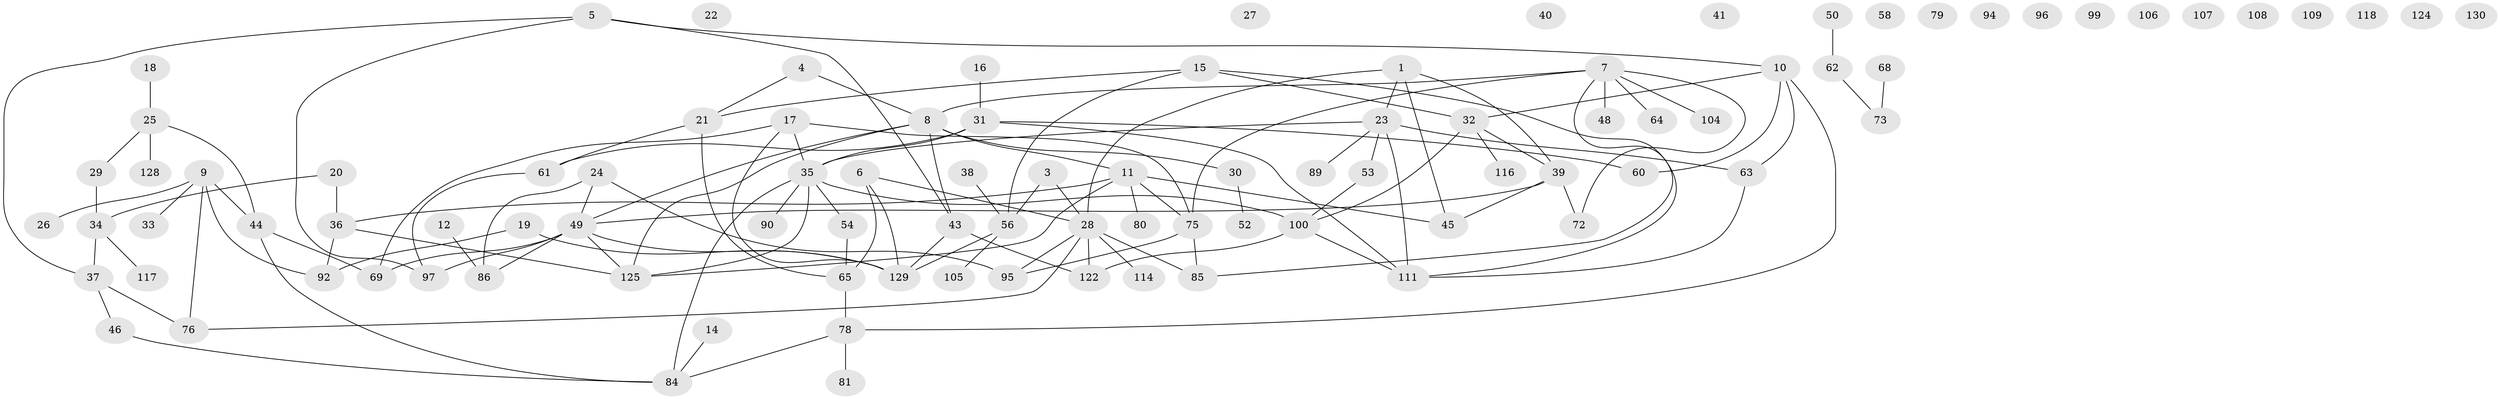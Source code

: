// Generated by graph-tools (version 1.1) at 2025/23/03/03/25 07:23:29]
// undirected, 96 vertices, 125 edges
graph export_dot {
graph [start="1"]
  node [color=gray90,style=filled];
  1 [super="+2"];
  3;
  4 [super="+77"];
  5 [super="+93"];
  6 [super="+74"];
  7 [super="+59"];
  8 [super="+13"];
  9 [super="+112"];
  10 [super="+42"];
  11 [super="+127"];
  12;
  14;
  15;
  16;
  17 [super="+71"];
  18;
  19;
  20 [super="+57"];
  21;
  22 [super="+123"];
  23 [super="+126"];
  24 [super="+51"];
  25 [super="+88"];
  26 [super="+103"];
  27;
  28 [super="+115"];
  29;
  30;
  31 [super="+47"];
  32 [super="+66"];
  33;
  34;
  35 [super="+87"];
  36;
  37;
  38;
  39;
  40;
  41;
  43 [super="+70"];
  44 [super="+91"];
  45 [super="+83"];
  46;
  48;
  49 [super="+67"];
  50;
  52;
  53 [super="+55"];
  54;
  56 [super="+82"];
  58;
  60;
  61 [super="+110"];
  62;
  63;
  64;
  65 [super="+119"];
  68;
  69;
  72;
  73 [super="+131"];
  75 [super="+120"];
  76;
  78;
  79;
  80;
  81;
  84 [super="+98"];
  85;
  86 [super="+102"];
  89;
  90;
  92;
  94;
  95;
  96;
  97 [super="+121"];
  99;
  100 [super="+101"];
  104;
  105;
  106;
  107;
  108;
  109;
  111 [super="+113"];
  114;
  116;
  117;
  118;
  122;
  124;
  125;
  128;
  129;
  130;
  1 -- 39;
  1 -- 28;
  1 -- 45;
  1 -- 23;
  3 -- 28;
  3 -- 56;
  4 -- 8;
  4 -- 21;
  5 -- 97;
  5 -- 10;
  5 -- 43;
  5 -- 37;
  6 -- 65;
  6 -- 129;
  6 -- 28;
  7 -- 64;
  7 -- 85;
  7 -- 48;
  7 -- 8;
  7 -- 72;
  7 -- 104;
  7 -- 75;
  8 -- 125;
  8 -- 49;
  8 -- 11;
  8 -- 30;
  8 -- 43;
  9 -- 33;
  9 -- 92;
  9 -- 44;
  9 -- 76;
  9 -- 26;
  10 -- 78;
  10 -- 32;
  10 -- 60;
  10 -- 63;
  11 -- 36;
  11 -- 75;
  11 -- 80;
  11 -- 125;
  11 -- 45;
  12 -- 86;
  14 -- 84;
  15 -- 21;
  15 -- 111;
  15 -- 32;
  15 -- 56;
  16 -- 31;
  17 -- 129;
  17 -- 75;
  17 -- 35;
  17 -- 69;
  18 -- 25;
  19 -- 92;
  19 -- 129;
  20 -- 34;
  20 -- 36;
  21 -- 65;
  21 -- 61;
  23 -- 53;
  23 -- 63;
  23 -- 89;
  23 -- 35;
  23 -- 111;
  24 -- 95;
  24 -- 49;
  24 -- 86;
  25 -- 128;
  25 -- 44;
  25 -- 29;
  28 -- 76;
  28 -- 85;
  28 -- 114;
  28 -- 122;
  28 -- 95;
  29 -- 34;
  30 -- 52;
  31 -- 60;
  31 -- 35;
  31 -- 111;
  31 -- 61;
  32 -- 39;
  32 -- 116;
  32 -- 100;
  34 -- 37;
  34 -- 117;
  35 -- 54;
  35 -- 84;
  35 -- 90;
  35 -- 100;
  35 -- 125;
  36 -- 92;
  36 -- 125;
  37 -- 46;
  37 -- 76;
  38 -- 56;
  39 -- 49;
  39 -- 72;
  39 -- 45;
  43 -- 122;
  43 -- 129;
  44 -- 69;
  44 -- 84;
  46 -- 84;
  49 -- 97;
  49 -- 125;
  49 -- 129;
  49 -- 69;
  49 -- 86;
  50 -- 62;
  53 -- 100;
  54 -- 65;
  56 -- 129;
  56 -- 105;
  61 -- 97;
  62 -- 73;
  63 -- 111;
  65 -- 78;
  68 -- 73;
  75 -- 85;
  75 -- 95;
  78 -- 81;
  78 -- 84;
  100 -- 111;
  100 -- 122;
}
